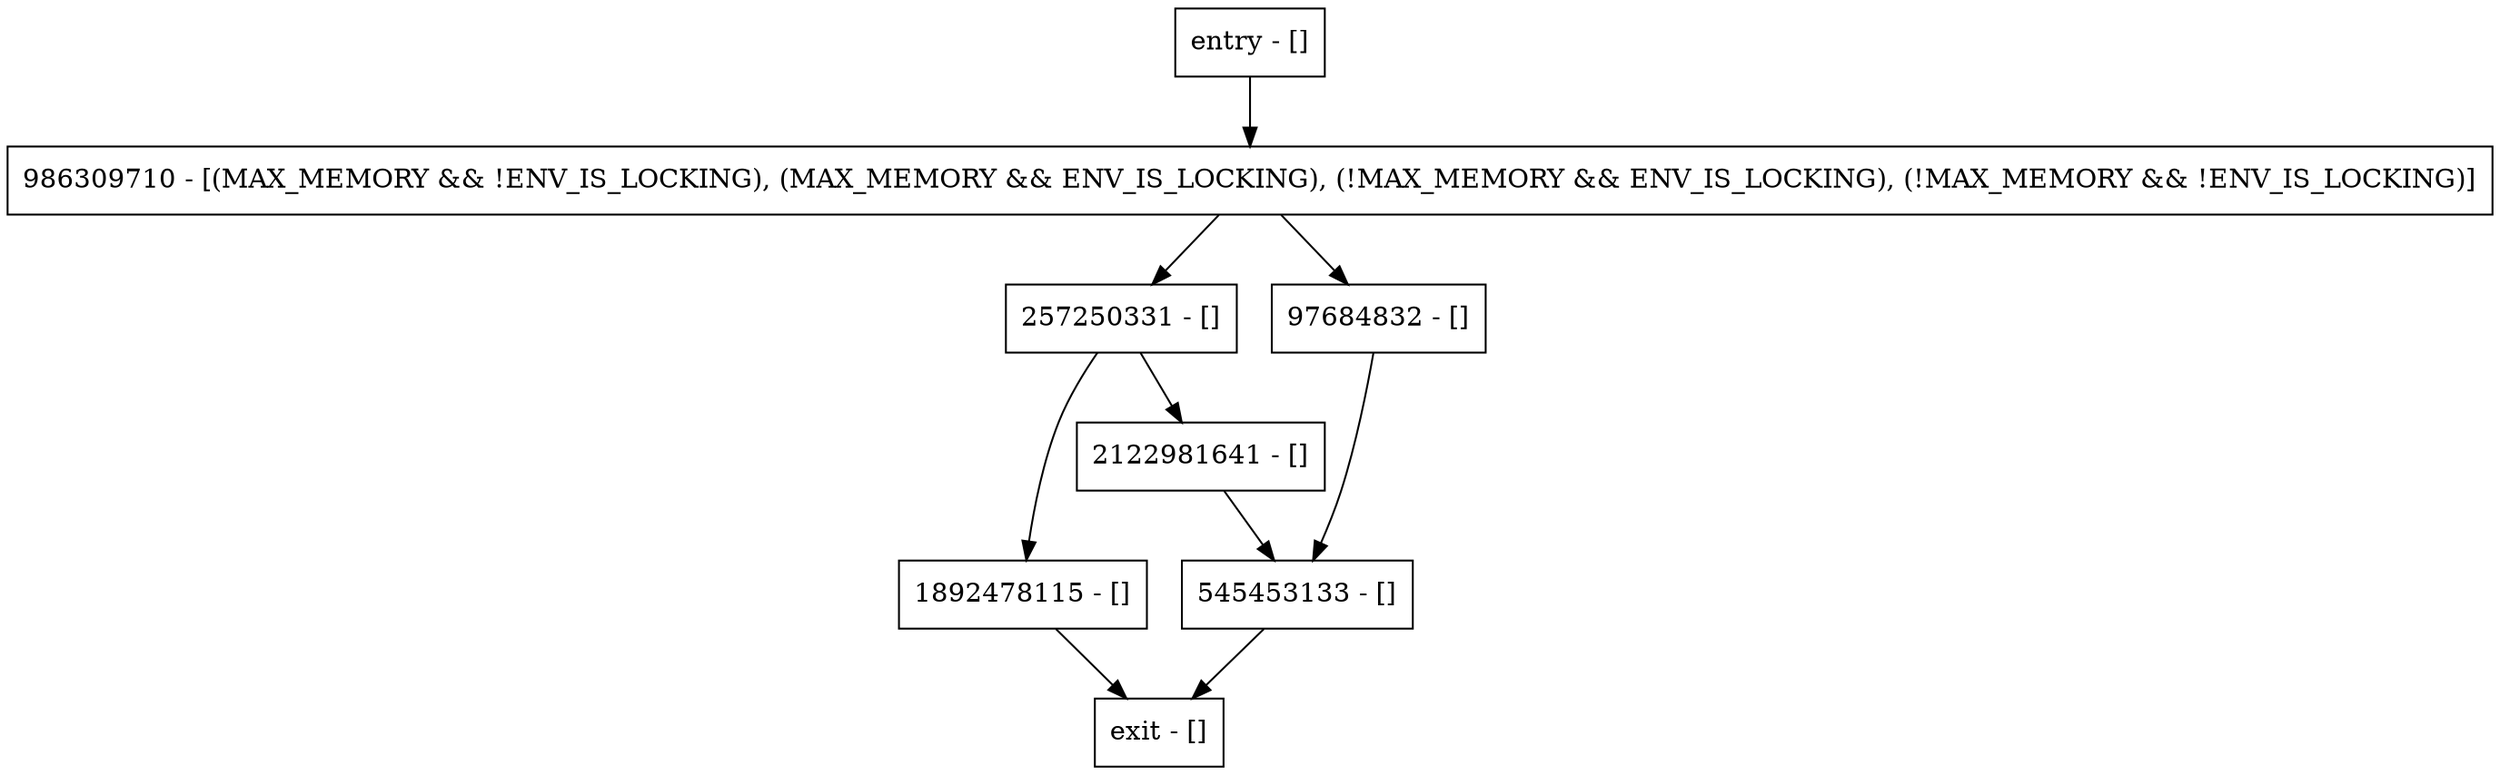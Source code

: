 digraph <init> {
node [shape=record];
entry [label="entry - []"];
exit [label="exit - []"];
986309710 [label="986309710 - [(MAX_MEMORY && !ENV_IS_LOCKING), (MAX_MEMORY && ENV_IS_LOCKING), (!MAX_MEMORY && ENV_IS_LOCKING), (!MAX_MEMORY && !ENV_IS_LOCKING)]"];
2122981641 [label="2122981641 - []"];
545453133 [label="545453133 - []"];
257250331 [label="257250331 - []"];
1892478115 [label="1892478115 - []"];
97684832 [label="97684832 - []"];
entry;
exit;
entry -> 986309710;
986309710 -> 257250331;
986309710 -> 97684832;
2122981641 -> 545453133;
545453133 -> exit;
257250331 -> 2122981641;
257250331 -> 1892478115;
1892478115 -> exit;
97684832 -> 545453133;
}

